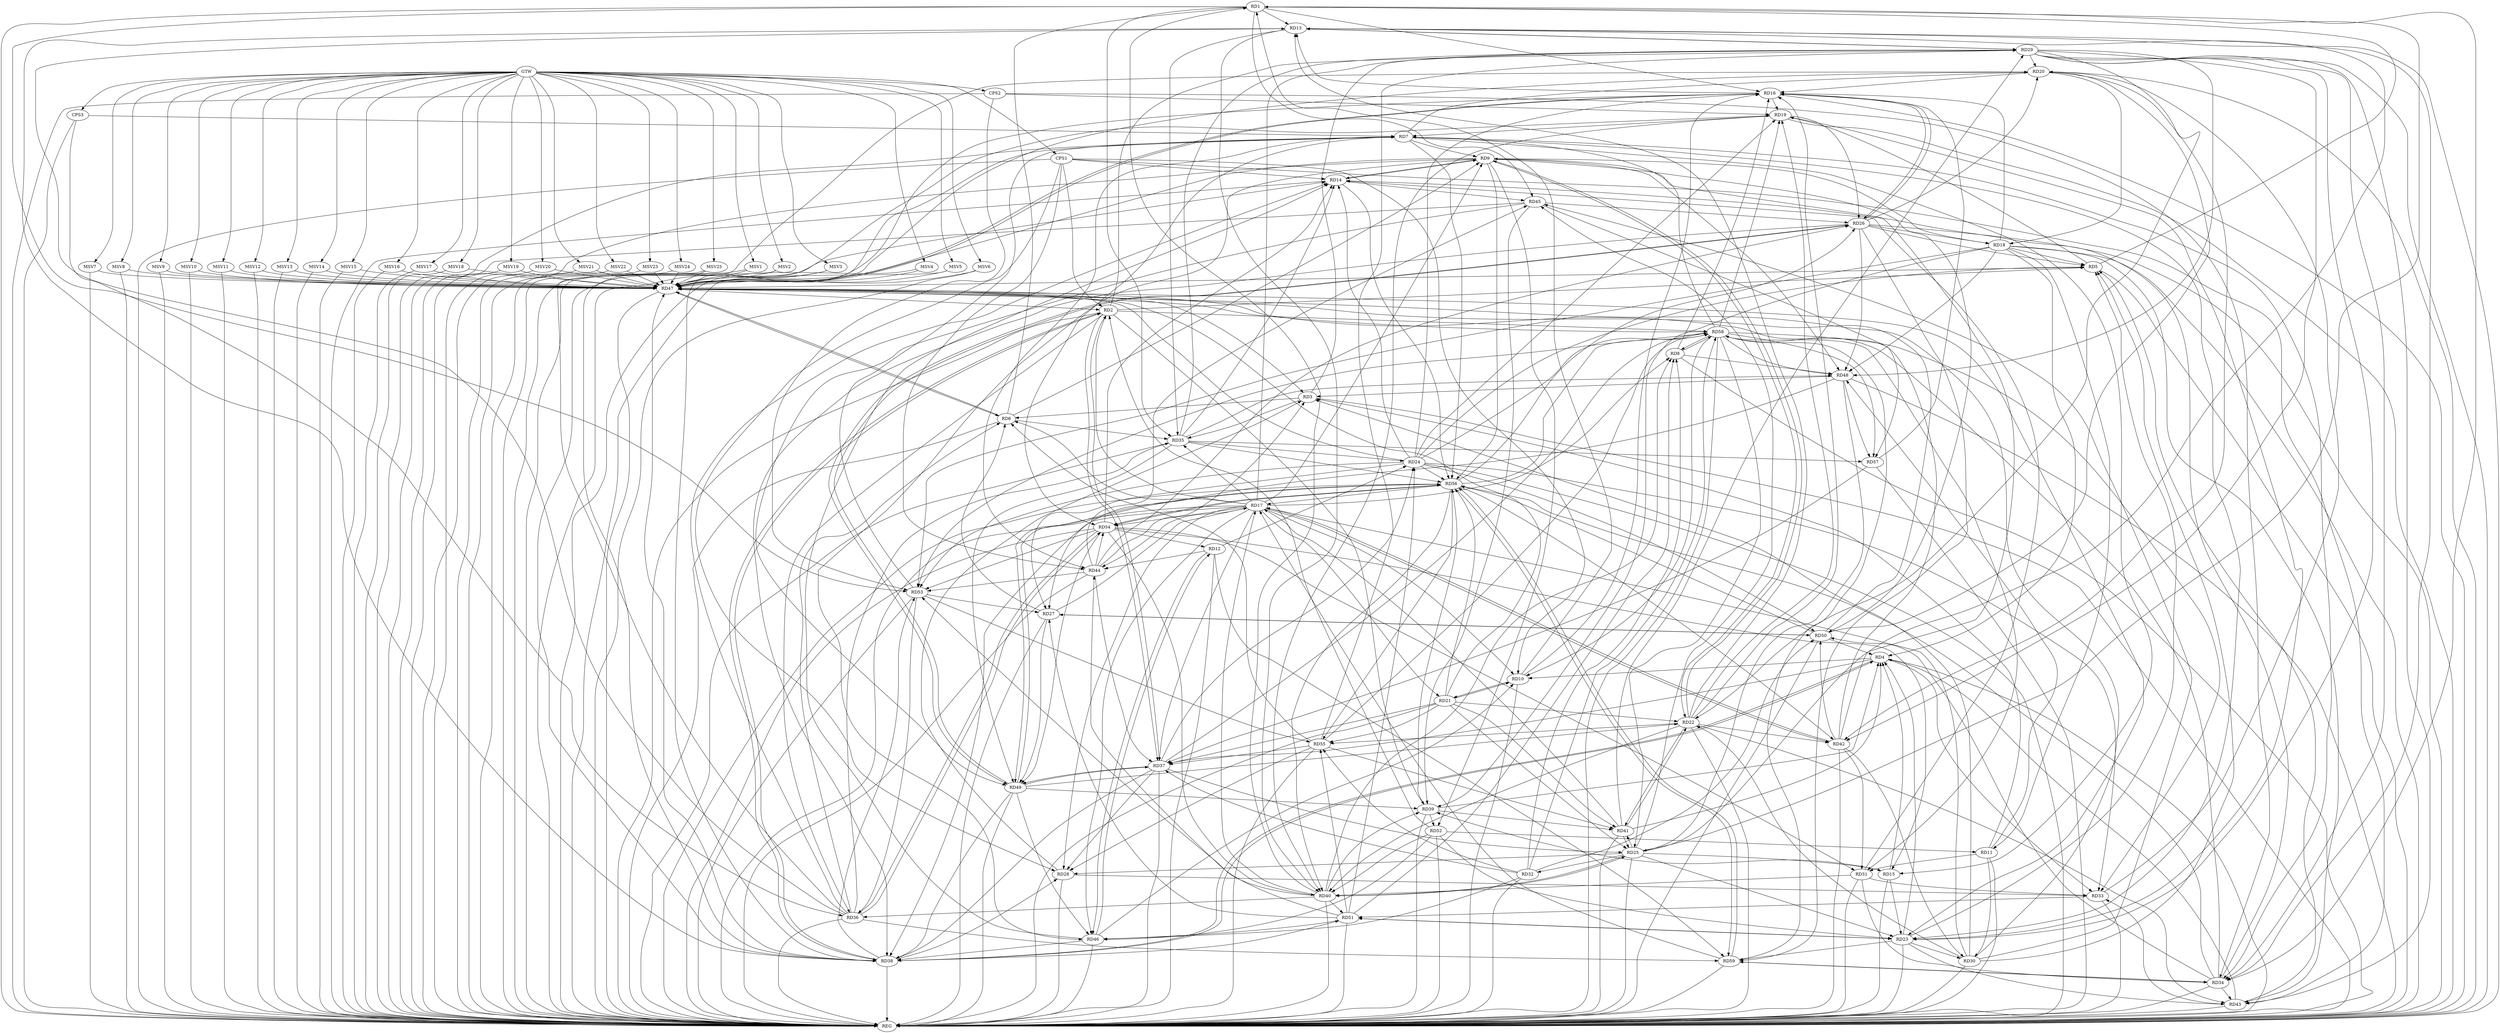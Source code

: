 strict digraph G {
  RD1 [ label="RD1" ];
  RD2 [ label="RD2" ];
  RD3 [ label="RD3" ];
  RD4 [ label="RD4" ];
  RD5 [ label="RD5" ];
  RD6 [ label="RD6" ];
  RD7 [ label="RD7" ];
  RD8 [ label="RD8" ];
  RD9 [ label="RD9" ];
  RD10 [ label="RD10" ];
  RD11 [ label="RD11" ];
  RD12 [ label="RD12" ];
  RD13 [ label="RD13" ];
  RD14 [ label="RD14" ];
  RD15 [ label="RD15" ];
  RD16 [ label="RD16" ];
  RD17 [ label="RD17" ];
  RD18 [ label="RD18" ];
  RD19 [ label="RD19" ];
  RD20 [ label="RD20" ];
  RD21 [ label="RD21" ];
  RD22 [ label="RD22" ];
  RD23 [ label="RD23" ];
  RD24 [ label="RD24" ];
  RD25 [ label="RD25" ];
  RD26 [ label="RD26" ];
  RD27 [ label="RD27" ];
  RD28 [ label="RD28" ];
  RD29 [ label="RD29" ];
  RD30 [ label="RD30" ];
  RD31 [ label="RD31" ];
  RD32 [ label="RD32" ];
  RD33 [ label="RD33" ];
  RD34 [ label="RD34" ];
  RD35 [ label="RD35" ];
  RD36 [ label="RD36" ];
  RD37 [ label="RD37" ];
  RD38 [ label="RD38" ];
  RD39 [ label="RD39" ];
  RD40 [ label="RD40" ];
  RD41 [ label="RD41" ];
  RD42 [ label="RD42" ];
  RD43 [ label="RD43" ];
  RD44 [ label="RD44" ];
  RD45 [ label="RD45" ];
  RD46 [ label="RD46" ];
  RD47 [ label="RD47" ];
  RD48 [ label="RD48" ];
  RD49 [ label="RD49" ];
  RD50 [ label="RD50" ];
  RD51 [ label="RD51" ];
  RD52 [ label="RD52" ];
  RD53 [ label="RD53" ];
  RD54 [ label="RD54" ];
  RD55 [ label="RD55" ];
  RD56 [ label="RD56" ];
  RD57 [ label="RD57" ];
  RD58 [ label="RD58" ];
  RD59 [ label="RD59" ];
  CPS1 [ label="CPS1" ];
  CPS2 [ label="CPS2" ];
  CPS3 [ label="CPS3" ];
  GTW [ label="GTW" ];
  REG [ label="REG" ];
  MSV1 [ label="MSV1" ];
  MSV2 [ label="MSV2" ];
  MSV3 [ label="MSV3" ];
  MSV4 [ label="MSV4" ];
  MSV5 [ label="MSV5" ];
  MSV6 [ label="MSV6" ];
  MSV7 [ label="MSV7" ];
  MSV8 [ label="MSV8" ];
  MSV9 [ label="MSV9" ];
  MSV10 [ label="MSV10" ];
  MSV11 [ label="MSV11" ];
  MSV12 [ label="MSV12" ];
  MSV13 [ label="MSV13" ];
  MSV14 [ label="MSV14" ];
  MSV15 [ label="MSV15" ];
  MSV16 [ label="MSV16" ];
  MSV17 [ label="MSV17" ];
  MSV18 [ label="MSV18" ];
  MSV19 [ label="MSV19" ];
  MSV20 [ label="MSV20" ];
  MSV21 [ label="MSV21" ];
  MSV22 [ label="MSV22" ];
  MSV23 [ label="MSV23" ];
  MSV24 [ label="MSV24" ];
  MSV25 [ label="MSV25" ];
  RD5 -> RD1;
  RD6 -> RD1;
  RD10 -> RD1;
  RD1 -> RD13;
  RD1 -> RD16;
  RD25 -> RD1;
  RD1 -> RD34;
  RD1 -> RD35;
  RD40 -> RD1;
  RD1 -> RD45;
  RD1 -> RD53;
  RD2 -> RD5;
  RD17 -> RD2;
  RD2 -> RD29;
  RD2 -> RD36;
  RD2 -> RD37;
  RD37 -> RD2;
  RD2 -> RD38;
  RD38 -> RD2;
  RD2 -> RD39;
  RD47 -> RD2;
  RD52 -> RD2;
  RD2 -> RD58;
  RD3 -> RD6;
  RD11 -> RD3;
  RD28 -> RD3;
  RD3 -> RD29;
  RD30 -> RD3;
  RD3 -> RD35;
  RD44 -> RD3;
  RD47 -> RD3;
  RD48 -> RD3;
  RD4 -> RD10;
  RD15 -> RD4;
  RD18 -> RD4;
  RD23 -> RD4;
  RD4 -> RD33;
  RD4 -> RD37;
  RD4 -> RD38;
  RD38 -> RD4;
  RD39 -> RD4;
  RD41 -> RD4;
  RD43 -> RD4;
  RD50 -> RD4;
  RD18 -> RD5;
  RD5 -> RD19;
  RD23 -> RD5;
  RD24 -> RD5;
  RD26 -> RD5;
  RD30 -> RD5;
  RD43 -> RD5;
  RD5 -> RD47;
  RD6 -> RD9;
  RD17 -> RD6;
  RD27 -> RD6;
  RD6 -> RD35;
  RD36 -> RD6;
  RD6 -> RD47;
  RD47 -> RD6;
  RD55 -> RD6;
  RD7 -> RD9;
  RD7 -> RD15;
  RD19 -> RD7;
  RD7 -> RD20;
  RD7 -> RD23;
  RD7 -> RD34;
  RD7 -> RD44;
  RD7 -> RD47;
  RD53 -> RD7;
  RD7 -> RD54;
  RD7 -> RD56;
  RD58 -> RD7;
  RD8 -> RD16;
  RD17 -> RD8;
  RD32 -> RD8;
  RD40 -> RD8;
  RD8 -> RD48;
  RD51 -> RD8;
  RD8 -> RD58;
  RD58 -> RD8;
  RD9 -> RD14;
  RD14 -> RD9;
  RD17 -> RD9;
  RD9 -> RD18;
  RD9 -> RD22;
  RD22 -> RD9;
  RD42 -> RD9;
  RD9 -> RD46;
  RD9 -> RD47;
  RD9 -> RD48;
  RD9 -> RD50;
  RD9 -> RD52;
  RD9 -> RD56;
  RD10 -> RD16;
  RD17 -> RD10;
  RD10 -> RD21;
  RD21 -> RD10;
  RD46 -> RD10;
  RD58 -> RD10;
  RD18 -> RD11;
  RD11 -> RD30;
  RD11 -> RD31;
  RD11 -> RD48;
  RD52 -> RD11;
  RD12 -> RD24;
  RD12 -> RD44;
  RD12 -> RD46;
  RD46 -> RD12;
  RD54 -> RD12;
  RD12 -> RD59;
  RD16 -> RD13;
  RD22 -> RD13;
  RD25 -> RD13;
  RD13 -> RD29;
  RD29 -> RD13;
  RD13 -> RD34;
  RD13 -> RD35;
  RD36 -> RD13;
  RD13 -> RD38;
  RD13 -> RD40;
  RD24 -> RD14;
  RD31 -> RD14;
  RD34 -> RD14;
  RD35 -> RD14;
  RD36 -> RD14;
  RD38 -> RD14;
  RD14 -> RD45;
  RD46 -> RD14;
  RD54 -> RD14;
  RD14 -> RD56;
  RD15 -> RD23;
  RD25 -> RD15;
  RD15 -> RD39;
  RD54 -> RD15;
  RD18 -> RD16;
  RD16 -> RD19;
  RD20 -> RD16;
  RD22 -> RD16;
  RD24 -> RD16;
  RD16 -> RD26;
  RD26 -> RD16;
  RD16 -> RD38;
  RD16 -> RD47;
  RD47 -> RD16;
  RD57 -> RD16;
  RD17 -> RD21;
  RD27 -> RD17;
  RD17 -> RD28;
  RD17 -> RD29;
  RD30 -> RD17;
  RD17 -> RD35;
  RD17 -> RD37;
  RD17 -> RD38;
  RD40 -> RD17;
  RD41 -> RD17;
  RD17 -> RD42;
  RD42 -> RD17;
  RD17 -> RD44;
  RD17 -> RD46;
  RD17 -> RD54;
  RD56 -> RD17;
  RD59 -> RD17;
  RD20 -> RD18;
  RD26 -> RD18;
  RD18 -> RD39;
  RD18 -> RD43;
  RD18 -> RD48;
  RD18 -> RD53;
  RD22 -> RD19;
  RD23 -> RD19;
  RD24 -> RD19;
  RD19 -> RD26;
  RD38 -> RD19;
  RD19 -> RD40;
  RD58 -> RD19;
  RD26 -> RD20;
  RD29 -> RD20;
  RD33 -> RD20;
  RD36 -> RD20;
  RD20 -> RD42;
  RD47 -> RD20;
  RD50 -> RD20;
  RD21 -> RD22;
  RD21 -> RD25;
  RD21 -> RD37;
  RD21 -> RD41;
  RD21 -> RD47;
  RD21 -> RD55;
  RD21 -> RD56;
  RD29 -> RD22;
  RD30 -> RD22;
  RD22 -> RD40;
  RD22 -> RD41;
  RD41 -> RD22;
  RD22 -> RD42;
  RD22 -> RD43;
  RD49 -> RD22;
  RD22 -> RD55;
  RD25 -> RD23;
  RD29 -> RD23;
  RD23 -> RD30;
  RD23 -> RD43;
  RD47 -> RD23;
  RD23 -> RD51;
  RD51 -> RD23;
  RD52 -> RD23;
  RD23 -> RD59;
  RD24 -> RD27;
  RD24 -> RD33;
  RD35 -> RD24;
  RD37 -> RD24;
  RD24 -> RD47;
  RD24 -> RD50;
  RD51 -> RD24;
  RD24 -> RD53;
  RD24 -> RD56;
  RD24 -> RD58;
  RD25 -> RD28;
  RD25 -> RD32;
  RD37 -> RD25;
  RD25 -> RD40;
  RD40 -> RD25;
  RD25 -> RD41;
  RD41 -> RD25;
  RD25 -> RD45;
  RD48 -> RD25;
  RD58 -> RD25;
  RD26 -> RD38;
  RD44 -> RD26;
  RD45 -> RD26;
  RD26 -> RD48;
  RD26 -> RD49;
  RD49 -> RD26;
  RD56 -> RD26;
  RD26 -> RD59;
  RD48 -> RD27;
  RD27 -> RD49;
  RD27 -> RD50;
  RD50 -> RD27;
  RD51 -> RD27;
  RD53 -> RD27;
  RD28 -> RD33;
  RD37 -> RD28;
  RD38 -> RD28;
  RD55 -> RD28;
  RD29 -> RD34;
  RD35 -> RD29;
  RD41 -> RD29;
  RD29 -> RD42;
  RD29 -> RD43;
  RD29 -> RD48;
  RD55 -> RD29;
  RD42 -> RD30;
  RD30 -> RD45;
  RD30 -> RD47;
  RD31 -> RD33;
  RD31 -> RD34;
  RD31 -> RD40;
  RD42 -> RD31;
  RD54 -> RD31;
  RD58 -> RD31;
  RD32 -> RD37;
  RD32 -> RD46;
  RD32 -> RD50;
  RD32 -> RD55;
  RD32 -> RD58;
  RD43 -> RD33;
  RD33 -> RD51;
  RD58 -> RD33;
  RD34 -> RD43;
  RD34 -> RD50;
  RD34 -> RD56;
  RD34 -> RD58;
  RD34 -> RD59;
  RD59 -> RD34;
  RD36 -> RD35;
  RD35 -> RD48;
  RD35 -> RD49;
  RD35 -> RD56;
  RD35 -> RD57;
  RD40 -> RD36;
  RD53 -> RD36;
  RD36 -> RD54;
  RD54 -> RD36;
  RD36 -> RD59;
  RD37 -> RD38;
  RD44 -> RD37;
  RD37 -> RD49;
  RD49 -> RD37;
  RD55 -> RD37;
  RD57 -> RD37;
  RD37 -> RD58;
  RD46 -> RD38;
  RD38 -> RD47;
  RD49 -> RD38;
  RD38 -> RD51;
  RD38 -> RD53;
  RD40 -> RD39;
  RD39 -> RD41;
  RD45 -> RD39;
  RD49 -> RD39;
  RD39 -> RD52;
  RD39 -> RD56;
  RD40 -> RD51;
  RD52 -> RD40;
  RD40 -> RD53;
  RD54 -> RD40;
  RD56 -> RD40;
  RD55 -> RD41;
  RD42 -> RD47;
  RD42 -> RD50;
  RD56 -> RD42;
  RD44 -> RD45;
  RD51 -> RD44;
  RD44 -> RD53;
  RD44 -> RD54;
  RD45 -> RD49;
  RD45 -> RD57;
  RD49 -> RD46;
  RD51 -> RD46;
  RD52 -> RD46;
  RD50 -> RD47;
  RD58 -> RD47;
  RD48 -> RD57;
  RD58 -> RD48;
  RD54 -> RD49;
  RD49 -> RD56;
  RD56 -> RD49;
  RD50 -> RD56;
  RD51 -> RD55;
  RD54 -> RD53;
  RD53 -> RD55;
  RD58 -> RD53;
  RD54 -> RD56;
  RD56 -> RD54;
  RD56 -> RD55;
  RD55 -> RD58;
  RD56 -> RD58;
  RD56 -> RD59;
  RD59 -> RD56;
  RD58 -> RD57;
  RD59 -> RD58;
  CPS1 -> RD43;
  CPS1 -> RD28;
  CPS1 -> RD2;
  CPS1 -> RD14;
  CPS1 -> RD44;
  CPS1 -> RD10;
  CPS2 -> RD19;
  CPS2 -> RD53;
  CPS2 -> RD34;
  CPS3 -> RD7;
  CPS3 -> RD36;
  GTW -> CPS1;
  GTW -> CPS2;
  GTW -> CPS3;
  RD1 -> REG;
  RD2 -> REG;
  RD3 -> REG;
  RD4 -> REG;
  RD5 -> REG;
  RD6 -> REG;
  RD7 -> REG;
  RD8 -> REG;
  RD9 -> REG;
  RD10 -> REG;
  RD11 -> REG;
  RD12 -> REG;
  RD13 -> REG;
  RD14 -> REG;
  RD15 -> REG;
  RD16 -> REG;
  RD17 -> REG;
  RD18 -> REG;
  RD19 -> REG;
  RD20 -> REG;
  RD21 -> REG;
  RD22 -> REG;
  RD23 -> REG;
  RD24 -> REG;
  RD25 -> REG;
  RD26 -> REG;
  RD27 -> REG;
  RD28 -> REG;
  RD29 -> REG;
  RD30 -> REG;
  RD31 -> REG;
  RD32 -> REG;
  RD33 -> REG;
  RD34 -> REG;
  RD35 -> REG;
  RD36 -> REG;
  RD37 -> REG;
  RD38 -> REG;
  RD39 -> REG;
  RD40 -> REG;
  RD41 -> REG;
  RD42 -> REG;
  RD43 -> REG;
  RD44 -> REG;
  RD45 -> REG;
  RD46 -> REG;
  RD47 -> REG;
  RD48 -> REG;
  RD49 -> REG;
  RD50 -> REG;
  RD51 -> REG;
  RD52 -> REG;
  RD53 -> REG;
  RD54 -> REG;
  RD55 -> REG;
  RD56 -> REG;
  RD57 -> REG;
  RD58 -> REG;
  RD59 -> REG;
  CPS1 -> REG;
  CPS2 -> REG;
  CPS3 -> REG;
  MSV1 -> RD47;
  MSV2 -> RD47;
  MSV3 -> RD47;
  MSV4 -> RD47;
  MSV5 -> RD47;
  GTW -> MSV1;
  MSV1 -> REG;
  GTW -> MSV2;
  MSV2 -> REG;
  GTW -> MSV3;
  MSV3 -> REG;
  GTW -> MSV4;
  MSV4 -> REG;
  GTW -> MSV5;
  MSV5 -> REG;
  MSV6 -> RD47;
  MSV7 -> RD47;
  MSV8 -> RD47;
  GTW -> MSV6;
  MSV6 -> REG;
  GTW -> MSV7;
  MSV7 -> REG;
  GTW -> MSV8;
  MSV8 -> REG;
  MSV9 -> RD47;
  GTW -> MSV9;
  MSV9 -> REG;
  MSV10 -> RD47;
  GTW -> MSV10;
  MSV10 -> REG;
  MSV11 -> RD47;
  MSV12 -> RD47;
  GTW -> MSV11;
  MSV11 -> REG;
  GTW -> MSV12;
  MSV12 -> REG;
  MSV13 -> RD47;
  MSV14 -> RD47;
  GTW -> MSV13;
  MSV13 -> REG;
  GTW -> MSV14;
  MSV14 -> REG;
  MSV15 -> RD47;
  MSV16 -> RD47;
  GTW -> MSV15;
  MSV15 -> REG;
  GTW -> MSV16;
  MSV16 -> REG;
  MSV17 -> RD47;
  GTW -> MSV17;
  MSV17 -> REG;
  MSV18 -> RD47;
  GTW -> MSV18;
  MSV18 -> REG;
  MSV19 -> RD47;
  GTW -> MSV19;
  MSV19 -> REG;
  MSV20 -> RD47;
  GTW -> MSV20;
  MSV20 -> REG;
  MSV21 -> RD47;
  GTW -> MSV21;
  MSV21 -> REG;
  MSV22 -> RD47;
  GTW -> MSV22;
  MSV22 -> REG;
  MSV23 -> RD47;
  MSV24 -> RD47;
  MSV25 -> RD47;
  GTW -> MSV23;
  MSV23 -> REG;
  GTW -> MSV24;
  MSV24 -> REG;
  GTW -> MSV25;
  MSV25 -> REG;
}
